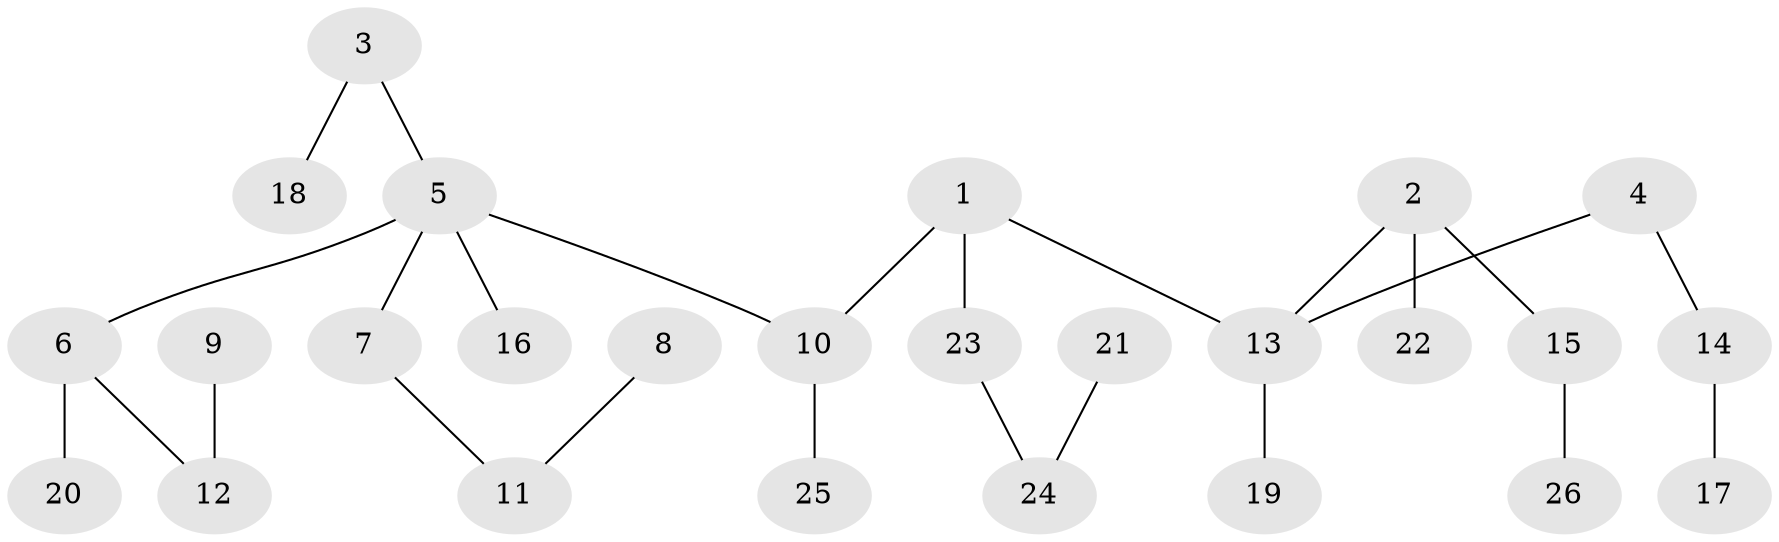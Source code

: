 // original degree distribution, {3: 0.23529411764705882, 5: 0.058823529411764705, 2: 0.2549019607843137, 1: 0.45098039215686275}
// Generated by graph-tools (version 1.1) at 2025/37/03/04/25 23:37:28]
// undirected, 26 vertices, 25 edges
graph export_dot {
  node [color=gray90,style=filled];
  1;
  2;
  3;
  4;
  5;
  6;
  7;
  8;
  9;
  10;
  11;
  12;
  13;
  14;
  15;
  16;
  17;
  18;
  19;
  20;
  21;
  22;
  23;
  24;
  25;
  26;
  1 -- 10 [weight=1.0];
  1 -- 13 [weight=1.0];
  1 -- 23 [weight=1.0];
  2 -- 13 [weight=1.0];
  2 -- 15 [weight=1.0];
  2 -- 22 [weight=1.0];
  3 -- 5 [weight=1.0];
  3 -- 18 [weight=1.0];
  4 -- 13 [weight=1.0];
  4 -- 14 [weight=1.0];
  5 -- 6 [weight=1.0];
  5 -- 7 [weight=1.0];
  5 -- 10 [weight=1.0];
  5 -- 16 [weight=1.0];
  6 -- 12 [weight=1.0];
  6 -- 20 [weight=1.0];
  7 -- 11 [weight=1.0];
  8 -- 11 [weight=1.0];
  9 -- 12 [weight=1.0];
  10 -- 25 [weight=1.0];
  13 -- 19 [weight=1.0];
  14 -- 17 [weight=1.0];
  15 -- 26 [weight=1.0];
  21 -- 24 [weight=1.0];
  23 -- 24 [weight=1.0];
}
